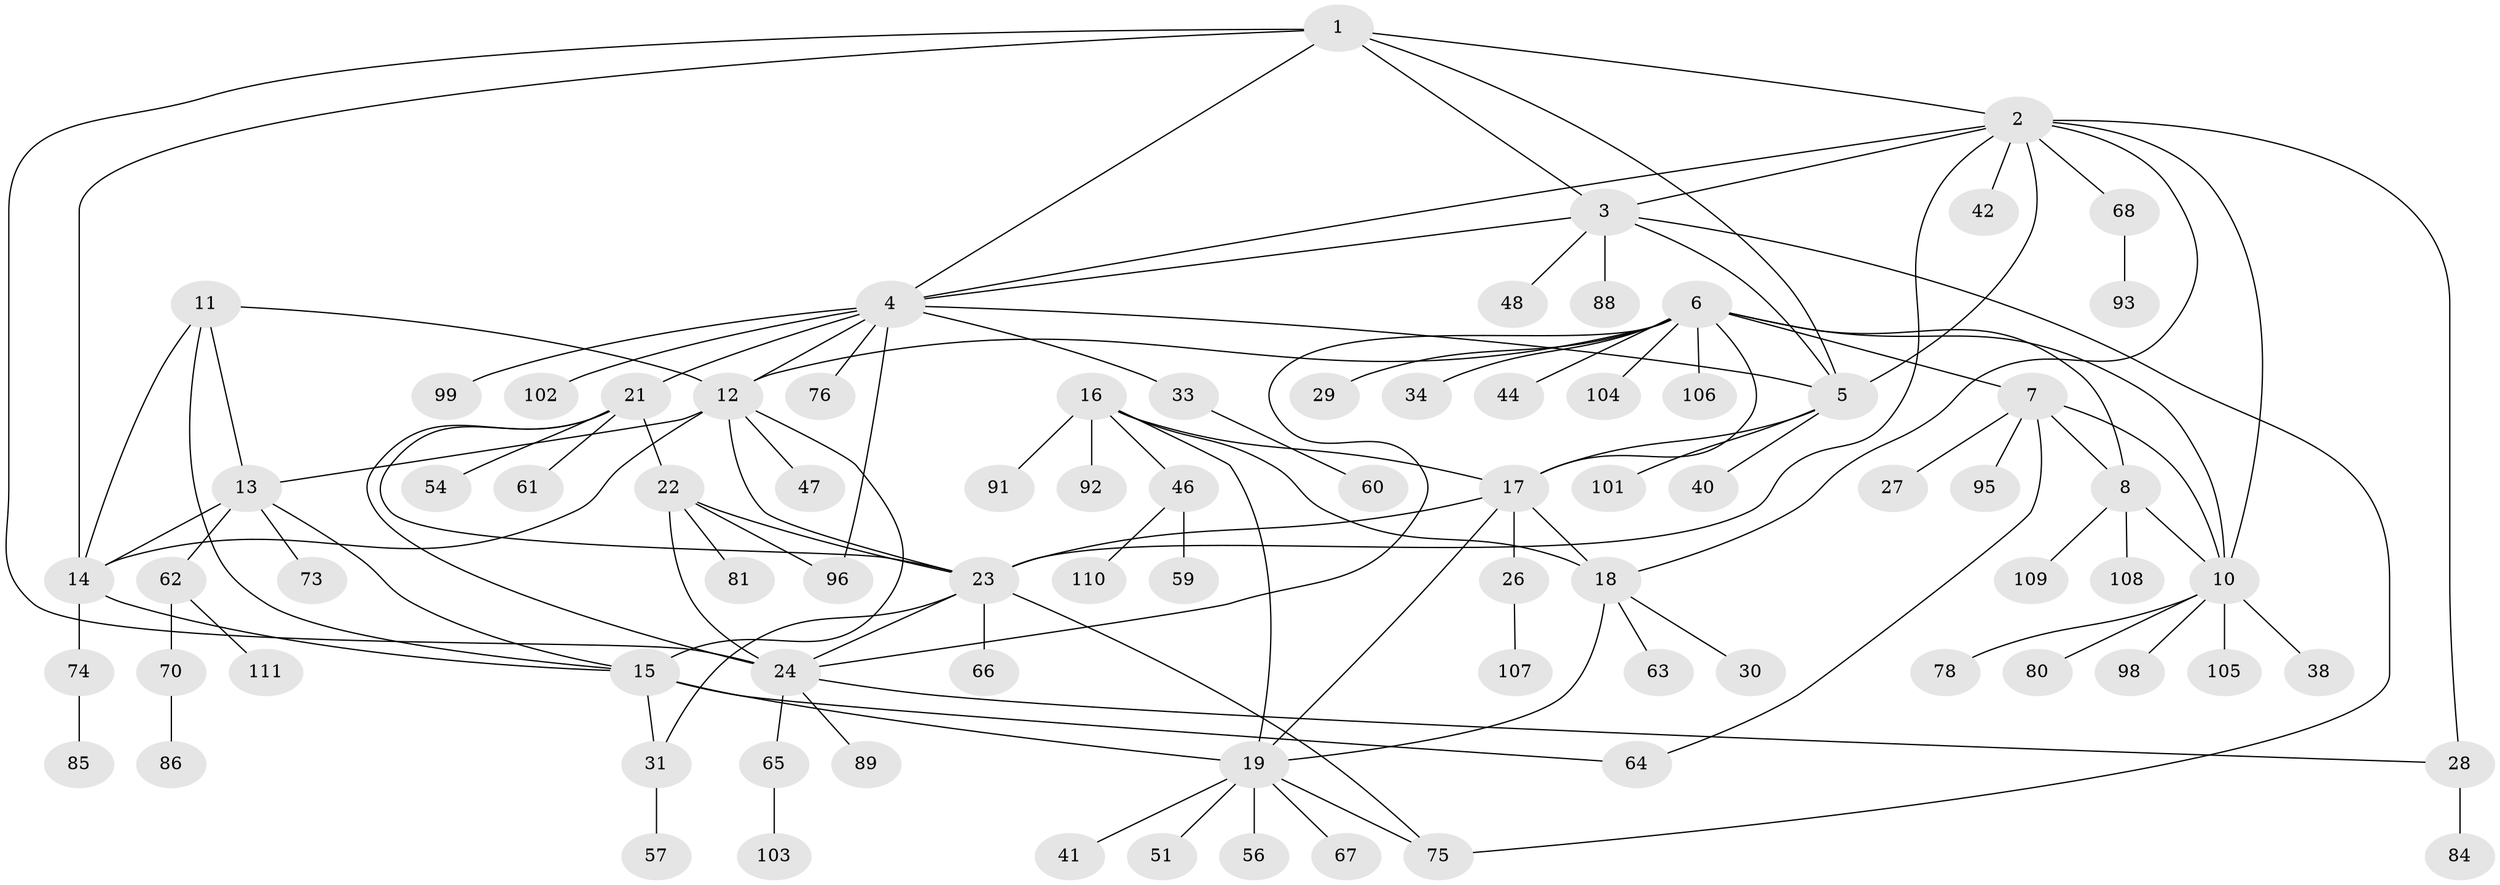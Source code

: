 // original degree distribution, {7: 0.05357142857142857, 10: 0.026785714285714284, 11: 0.017857142857142856, 8: 0.0625, 9: 0.017857142857142856, 5: 0.008928571428571428, 6: 0.017857142857142856, 4: 0.03571428571428571, 2: 0.16071428571428573, 1: 0.5535714285714286, 3: 0.044642857142857144}
// Generated by graph-tools (version 1.1) at 2025/11/02/27/25 16:11:31]
// undirected, 83 vertices, 119 edges
graph export_dot {
graph [start="1"]
  node [color=gray90,style=filled];
  1 [super="+43"];
  2 [super="+55"];
  3 [super="+87"];
  4 [super="+69"];
  5 [super="+35"];
  6 [super="+9"];
  7;
  8 [super="+39"];
  10 [super="+52"];
  11 [super="+50"];
  12 [super="+71"];
  13 [super="+72"];
  14 [super="+45"];
  15 [super="+97"];
  16 [super="+58"];
  17 [super="+53"];
  18 [super="+112"];
  19 [super="+20"];
  21 [super="+100"];
  22 [super="+25"];
  23 [super="+37"];
  24 [super="+32"];
  26 [super="+49"];
  27;
  28 [super="+77"];
  29;
  30;
  31 [super="+79"];
  33 [super="+90"];
  34 [super="+36"];
  38;
  40;
  41;
  42 [super="+83"];
  44;
  46;
  47;
  48;
  51;
  54;
  56;
  57;
  59;
  60;
  61;
  62 [super="+82"];
  63;
  64;
  65;
  66;
  67;
  68;
  70;
  73;
  74;
  75 [super="+94"];
  76;
  78;
  80;
  81;
  84;
  85;
  86;
  88;
  89;
  91;
  92;
  93;
  95;
  96;
  98;
  99;
  101;
  102;
  103;
  104;
  105;
  106;
  107;
  108;
  109;
  110;
  111;
  1 -- 2;
  1 -- 3;
  1 -- 4;
  1 -- 5;
  1 -- 14;
  1 -- 24;
  2 -- 3;
  2 -- 4;
  2 -- 5;
  2 -- 10;
  2 -- 18;
  2 -- 28;
  2 -- 42;
  2 -- 68;
  2 -- 23;
  3 -- 4;
  3 -- 5;
  3 -- 48;
  3 -- 88;
  3 -- 75;
  4 -- 5;
  4 -- 21;
  4 -- 33;
  4 -- 76;
  4 -- 96;
  4 -- 99;
  4 -- 102;
  4 -- 12;
  5 -- 40;
  5 -- 101;
  5 -- 17;
  6 -- 7 [weight=2];
  6 -- 8 [weight=2];
  6 -- 10 [weight=2];
  6 -- 12;
  6 -- 44;
  6 -- 106;
  6 -- 34;
  6 -- 104;
  6 -- 17;
  6 -- 24;
  6 -- 29;
  7 -- 8;
  7 -- 10;
  7 -- 27;
  7 -- 64;
  7 -- 95;
  8 -- 10;
  8 -- 108;
  8 -- 109;
  10 -- 38;
  10 -- 78;
  10 -- 80;
  10 -- 98;
  10 -- 105;
  11 -- 12;
  11 -- 13;
  11 -- 14;
  11 -- 15;
  12 -- 13;
  12 -- 14;
  12 -- 15;
  12 -- 23;
  12 -- 47;
  13 -- 14;
  13 -- 15;
  13 -- 62;
  13 -- 73;
  14 -- 15;
  14 -- 74;
  15 -- 64;
  15 -- 31;
  15 -- 19;
  16 -- 17;
  16 -- 18;
  16 -- 19 [weight=2];
  16 -- 46;
  16 -- 91;
  16 -- 92;
  17 -- 18;
  17 -- 19 [weight=2];
  17 -- 23;
  17 -- 26;
  18 -- 19 [weight=2];
  18 -- 30;
  18 -- 63;
  19 -- 67;
  19 -- 41;
  19 -- 75;
  19 -- 51;
  19 -- 56;
  21 -- 22 [weight=2];
  21 -- 23;
  21 -- 24;
  21 -- 54;
  21 -- 61;
  22 -- 23 [weight=2];
  22 -- 24 [weight=2];
  22 -- 96;
  22 -- 81;
  23 -- 24;
  23 -- 31;
  23 -- 75;
  23 -- 66;
  24 -- 89;
  24 -- 65;
  24 -- 28;
  26 -- 107;
  28 -- 84;
  31 -- 57;
  33 -- 60;
  46 -- 59;
  46 -- 110;
  62 -- 70;
  62 -- 111;
  65 -- 103;
  68 -- 93;
  70 -- 86;
  74 -- 85;
}
